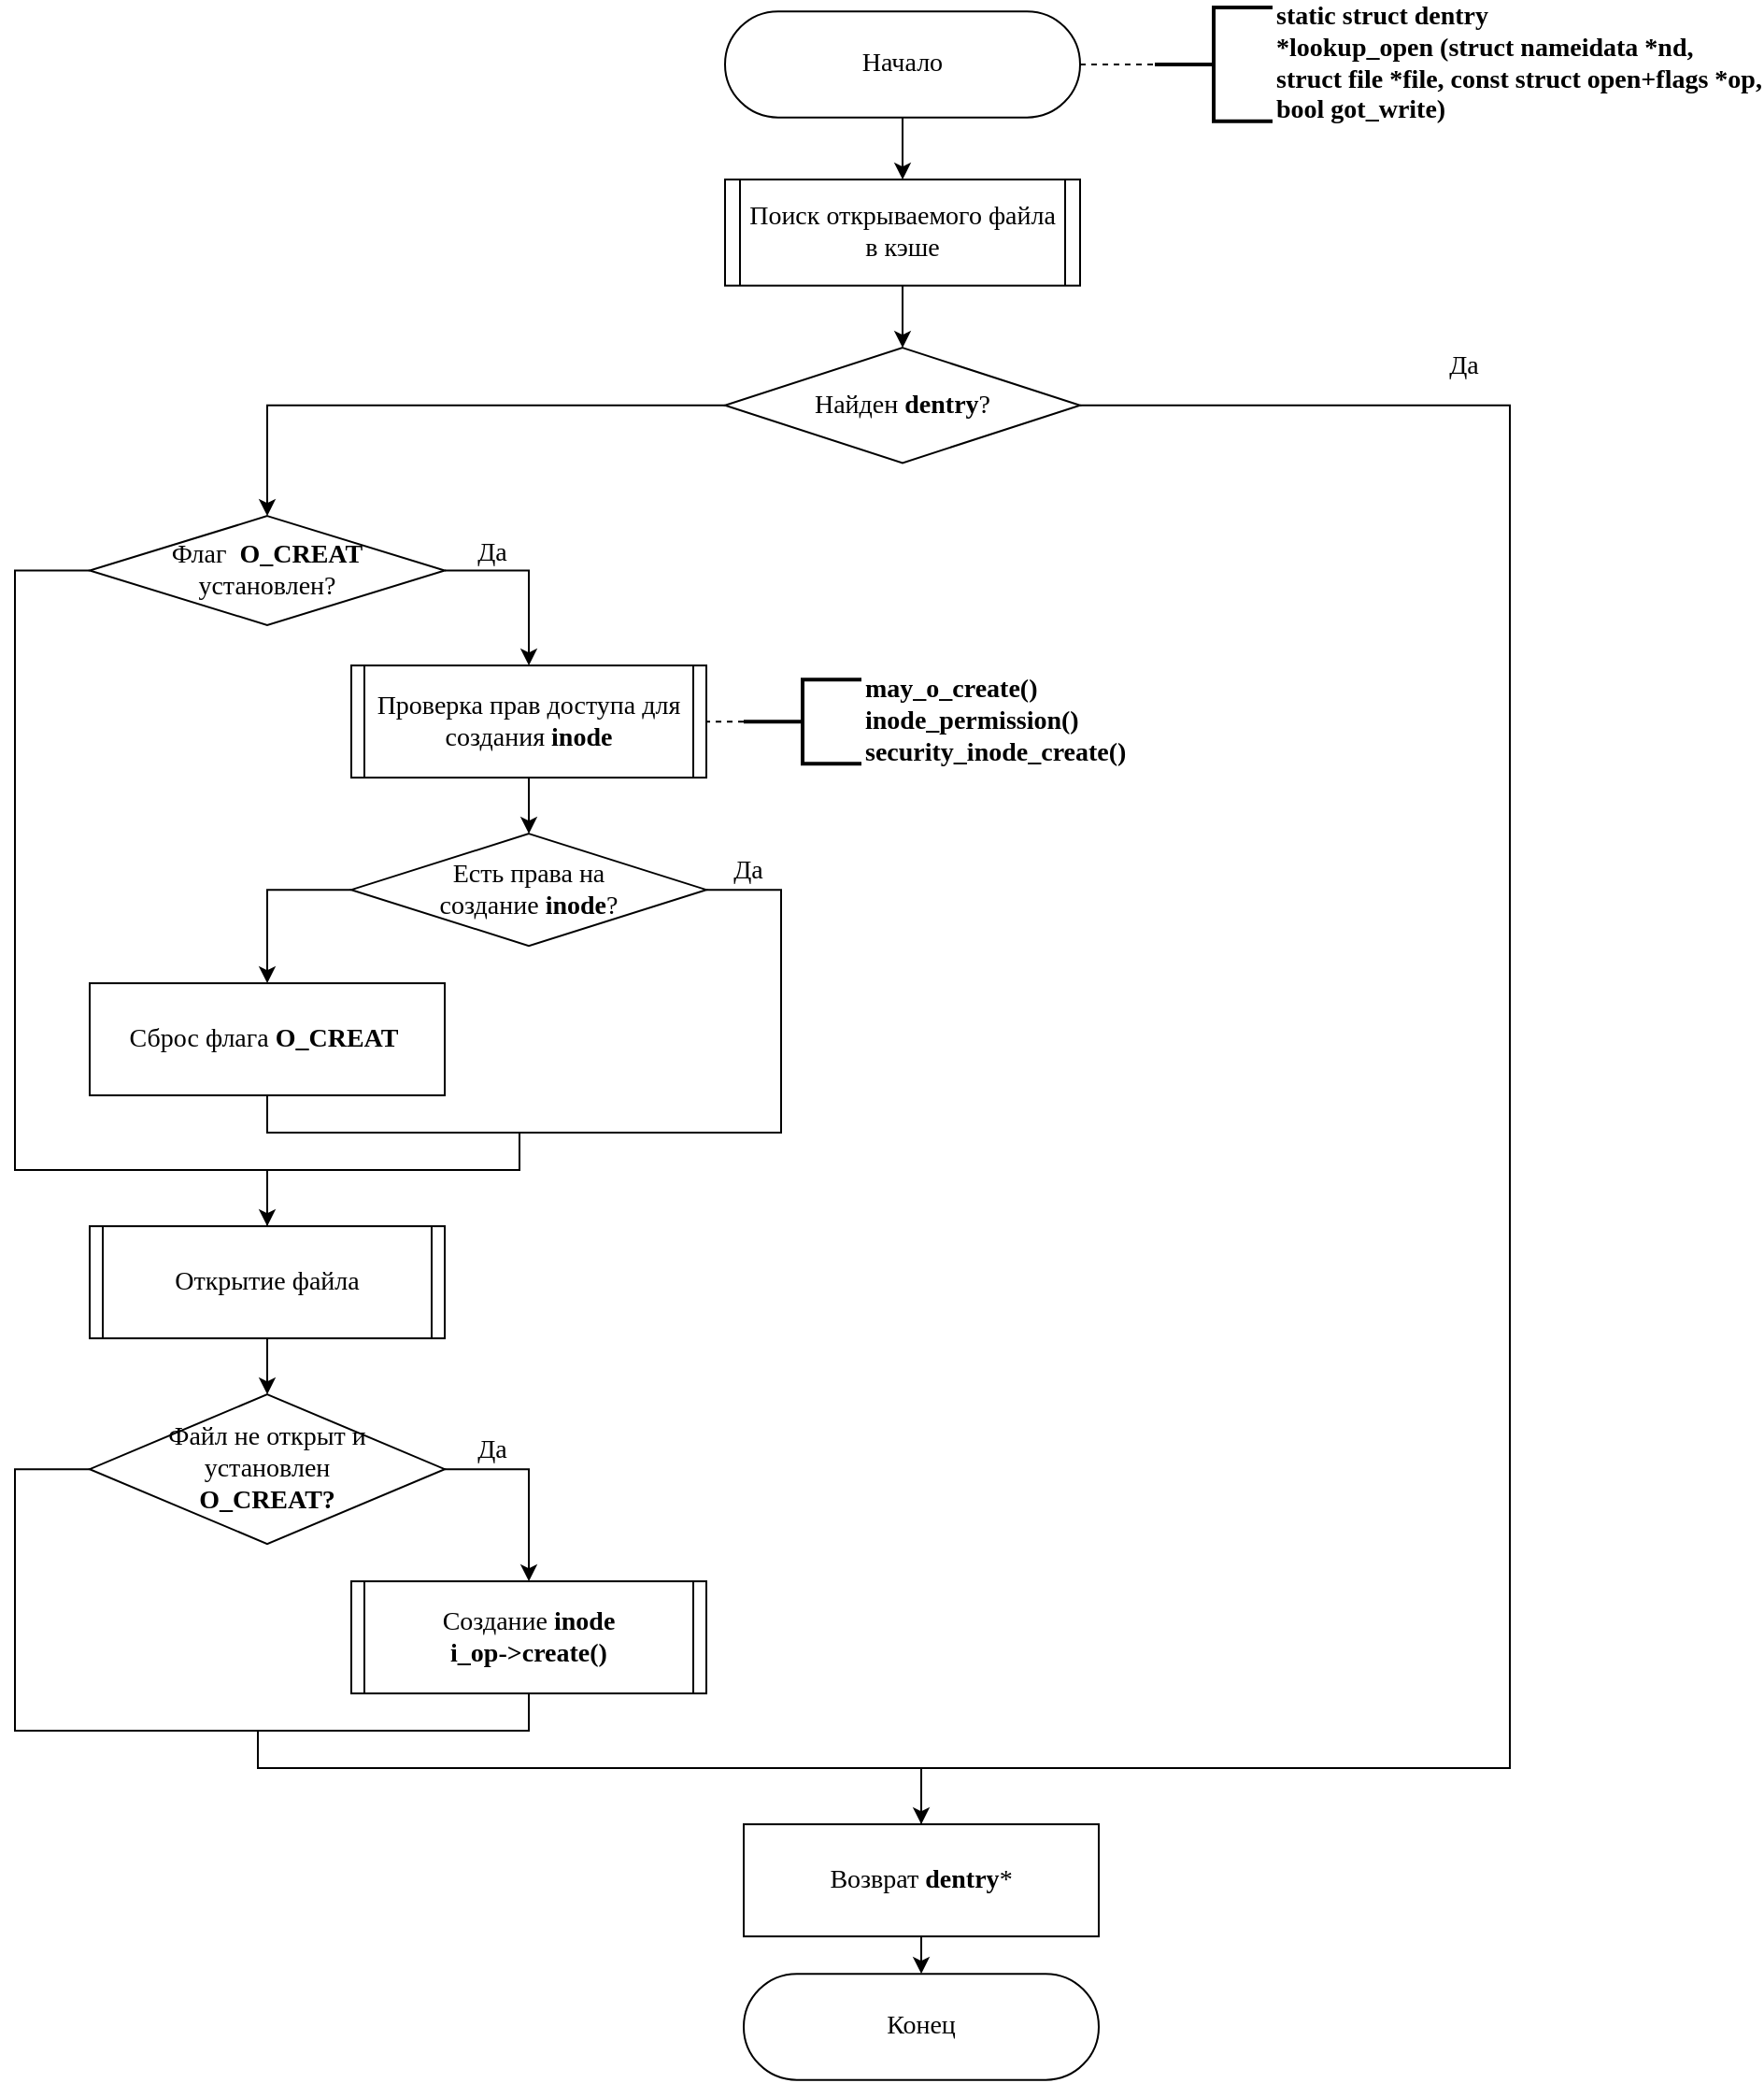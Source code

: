 <mxfile version="18.0.4" type="device"><diagram id="-JG8ODGA97n76T-Movgb" name="lookup_open"><mxGraphModel dx="1932" dy="1178" grid="1" gridSize="10" guides="1" tooltips="1" connect="1" arrows="1" fold="1" page="1" pageScale="1" pageWidth="1100" pageHeight="1200" math="0" shadow="0"><root><mxCell id="U5vRuPgu9j8nKIAFkHvW-0"/><mxCell id="U5vRuPgu9j8nKIAFkHvW-1" parent="U5vRuPgu9j8nKIAFkHvW-0"/><mxCell id="nzonYIUc0U8cNjU9LMnA-8" style="edgeStyle=orthogonalEdgeStyle;rounded=0;jumpStyle=none;html=1;exitX=0.5;exitY=1;exitDx=0;exitDy=0;entryX=0.5;entryY=0;entryDx=0;entryDy=0;fontFamily=Times New Roman;fontSize=14;fontColor=#000000;startArrow=none;startFill=0;endArrow=classic;endFill=1;" parent="U5vRuPgu9j8nKIAFkHvW-1" source="WhZK1INzqVhDGfOSh2xR-7" target="nzonYIUc0U8cNjU9LMnA-6" edge="1"><mxGeometry relative="1" as="geometry"/></mxCell><mxCell id="WhZK1INzqVhDGfOSh2xR-7" value="Поиск открываемого файла в кэше" style="shape=process;whiteSpace=wrap;html=1;backgroundOutline=1;fontSize=14;size=0.042;fontFamily=Times New Roman;" parent="U5vRuPgu9j8nKIAFkHvW-1" vertex="1"><mxGeometry x="490" y="138.07" width="190" height="56.75" as="geometry"/></mxCell><mxCell id="nzonYIUc0U8cNjU9LMnA-9" style="edgeStyle=orthogonalEdgeStyle;rounded=0;jumpStyle=none;html=1;exitX=1;exitY=0.5;exitDx=0;exitDy=0;entryX=0.5;entryY=0;entryDx=0;entryDy=0;fontFamily=Times New Roman;fontSize=14;fontColor=#000000;startArrow=none;startFill=0;endArrow=classic;endFill=1;" parent="U5vRuPgu9j8nKIAFkHvW-1" source="WhZK1INzqVhDGfOSh2xR-15" target="WhZK1INzqVhDGfOSh2xR-19" edge="1"><mxGeometry relative="1" as="geometry"/></mxCell><mxCell id="nzonYIUc0U8cNjU9LMnA-11" style="edgeStyle=orthogonalEdgeStyle;rounded=0;jumpStyle=none;html=1;exitX=0;exitY=0.5;exitDx=0;exitDy=0;entryX=0.5;entryY=0;entryDx=0;entryDy=0;fontFamily=Times New Roman;fontSize=14;fontColor=#000000;startArrow=none;startFill=0;endArrow=classic;endFill=1;" parent="U5vRuPgu9j8nKIAFkHvW-1" source="WhZK1INzqVhDGfOSh2xR-15" target="WhZK1INzqVhDGfOSh2xR-31" edge="1"><mxGeometry relative="1" as="geometry"><Array as="points"><mxPoint x="110" y="347.07"/><mxPoint x="110" y="668.07"/><mxPoint x="245" y="668.07"/></Array></mxGeometry></mxCell><mxCell id="WhZK1INzqVhDGfOSh2xR-15" value="Флаг&amp;nbsp; &lt;b&gt;O_CREAT&lt;/b&gt; &lt;br&gt;установлен?" style="rhombus;whiteSpace=wrap;html=1;fontSize=14;fontFamily=Times New Roman;" parent="U5vRuPgu9j8nKIAFkHvW-1" vertex="1"><mxGeometry x="150" y="318.07" width="190" height="58.38" as="geometry"/></mxCell><mxCell id="WhZK1INzqVhDGfOSh2xR-18" style="edgeStyle=orthogonalEdgeStyle;rounded=0;orthogonalLoop=1;jettySize=auto;html=1;exitX=0.5;exitY=1;exitDx=0;exitDy=0;endArrow=classic;endFill=1;fontSize=14;fontFamily=Times New Roman;" parent="U5vRuPgu9j8nKIAFkHvW-1" source="WhZK1INzqVhDGfOSh2xR-19" target="WhZK1INzqVhDGfOSh2xR-22" edge="1"><mxGeometry relative="1" as="geometry"/></mxCell><mxCell id="WhZK1INzqVhDGfOSh2xR-19" value="Проверка прав доступа для создания &lt;b&gt;inode&lt;/b&gt;" style="shape=process;whiteSpace=wrap;html=1;backgroundOutline=1;fontSize=14;size=0.038;fontFamily=Times New Roman;" parent="U5vRuPgu9j8nKIAFkHvW-1" vertex="1"><mxGeometry x="290" y="398.07" width="190" height="60" as="geometry"/></mxCell><mxCell id="WhZK1INzqVhDGfOSh2xR-20" style="edgeStyle=orthogonalEdgeStyle;rounded=0;orthogonalLoop=1;jettySize=auto;html=1;exitX=0;exitY=0.5;exitDx=0;exitDy=0;endArrow=classic;endFill=1;fontSize=14;fontFamily=Times New Roman;" parent="U5vRuPgu9j8nKIAFkHvW-1" source="WhZK1INzqVhDGfOSh2xR-22" target="WhZK1INzqVhDGfOSh2xR-24" edge="1"><mxGeometry relative="1" as="geometry"/></mxCell><mxCell id="WhZK1INzqVhDGfOSh2xR-35" style="edgeStyle=orthogonalEdgeStyle;rounded=0;orthogonalLoop=1;jettySize=auto;html=1;exitX=1;exitY=0.5;exitDx=0;exitDy=0;entryX=0.5;entryY=1;entryDx=0;entryDy=0;startArrow=none;startFill=0;endArrow=none;endFill=0;fontSize=14;fontFamily=Times New Roman;" parent="U5vRuPgu9j8nKIAFkHvW-1" source="WhZK1INzqVhDGfOSh2xR-22" target="WhZK1INzqVhDGfOSh2xR-24" edge="1"><mxGeometry relative="1" as="geometry"><Array as="points"><mxPoint x="520" y="518.07"/><mxPoint x="520" y="648.07"/><mxPoint x="245" y="648.07"/></Array></mxGeometry></mxCell><mxCell id="WhZK1INzqVhDGfOSh2xR-22" value="Есть права на &lt;br style=&quot;font-size: 14px&quot;&gt;создание &lt;b&gt;inode&lt;/b&gt;?" style="rhombus;whiteSpace=wrap;html=1;fontSize=14;fontFamily=Times New Roman;" parent="U5vRuPgu9j8nKIAFkHvW-1" vertex="1"><mxGeometry x="290" y="488.07" width="190" height="60" as="geometry"/></mxCell><mxCell id="WhZK1INzqVhDGfOSh2xR-24" value="Сброс флага&amp;nbsp;&lt;b&gt;O_CREAT&lt;/b&gt;&amp;nbsp;" style="rounded=0;whiteSpace=wrap;html=1;fontSize=14;fontFamily=Times New Roman;" parent="U5vRuPgu9j8nKIAFkHvW-1" vertex="1"><mxGeometry x="150" y="568.07" width="190" height="60" as="geometry"/></mxCell><mxCell id="WhZK1INzqVhDGfOSh2xR-28" value="Да" style="text;html=1;align=center;verticalAlign=middle;resizable=0;points=[];autosize=1;fontSize=14;fontFamily=Times New Roman;" parent="U5vRuPgu9j8nKIAFkHvW-1" vertex="1"><mxGeometry x="870" y="228.07" width="30" height="20" as="geometry"/></mxCell><mxCell id="WhZK1INzqVhDGfOSh2xR-29" value="Да" style="text;html=1;align=center;verticalAlign=middle;resizable=0;points=[];autosize=1;fontSize=14;fontFamily=Times New Roman;" parent="U5vRuPgu9j8nKIAFkHvW-1" vertex="1"><mxGeometry x="350" y="328.07" width="30" height="20" as="geometry"/></mxCell><mxCell id="WhZK1INzqVhDGfOSh2xR-30" value="Да" style="text;html=1;align=center;verticalAlign=middle;resizable=0;points=[];autosize=1;fontSize=14;fontFamily=Times New Roman;" parent="U5vRuPgu9j8nKIAFkHvW-1" vertex="1"><mxGeometry x="487" y="498.07" width="30" height="20" as="geometry"/></mxCell><mxCell id="WhZK1INzqVhDGfOSh2xR-44" style="edgeStyle=orthogonalEdgeStyle;rounded=0;orthogonalLoop=1;jettySize=auto;html=1;exitX=0.5;exitY=1;exitDx=0;exitDy=0;startArrow=none;startFill=0;endArrow=classic;endFill=1;fontSize=14;fontFamily=Times New Roman;" parent="U5vRuPgu9j8nKIAFkHvW-1" source="WhZK1INzqVhDGfOSh2xR-31" target="WhZK1INzqVhDGfOSh2xR-32" edge="1"><mxGeometry relative="1" as="geometry"/></mxCell><mxCell id="nzonYIUc0U8cNjU9LMnA-12" style="edgeStyle=orthogonalEdgeStyle;rounded=0;jumpStyle=none;html=1;exitX=0.5;exitY=0;exitDx=0;exitDy=0;fontFamily=Times New Roman;fontSize=14;fontColor=#000000;startArrow=none;startFill=0;endArrow=none;endFill=0;" parent="U5vRuPgu9j8nKIAFkHvW-1" source="WhZK1INzqVhDGfOSh2xR-31" edge="1"><mxGeometry relative="1" as="geometry"><mxPoint x="380" y="648.07" as="targetPoint"/><Array as="points"><mxPoint x="245" y="668.07"/><mxPoint x="380" y="668.07"/></Array></mxGeometry></mxCell><mxCell id="WhZK1INzqVhDGfOSh2xR-31" value="Открытие файла" style="shape=process;whiteSpace=wrap;html=1;backgroundOutline=1;fontSize=14;size=0.038;fontFamily=Times New Roman;" parent="U5vRuPgu9j8nKIAFkHvW-1" vertex="1"><mxGeometry x="150" y="698.07" width="190" height="60" as="geometry"/></mxCell><mxCell id="WhZK1INzqVhDGfOSh2xR-45" style="edgeStyle=orthogonalEdgeStyle;rounded=0;orthogonalLoop=1;jettySize=auto;html=1;exitX=0;exitY=0.5;exitDx=0;exitDy=0;entryX=0.5;entryY=1;entryDx=0;entryDy=0;startArrow=none;startFill=0;endArrow=none;endFill=0;fontSize=14;fontFamily=Times New Roman;" parent="U5vRuPgu9j8nKIAFkHvW-1" source="WhZK1INzqVhDGfOSh2xR-32" target="WhZK1INzqVhDGfOSh2xR-33" edge="1"><mxGeometry relative="1" as="geometry"><Array as="points"><mxPoint x="110" y="828.07"/><mxPoint x="110" y="968.07"/><mxPoint x="385" y="968.07"/></Array></mxGeometry></mxCell><mxCell id="WhZK1INzqVhDGfOSh2xR-46" style="edgeStyle=orthogonalEdgeStyle;rounded=0;orthogonalLoop=1;jettySize=auto;html=1;exitX=1;exitY=0.5;exitDx=0;exitDy=0;entryX=0.5;entryY=0;entryDx=0;entryDy=0;startArrow=none;startFill=0;endArrow=classic;endFill=1;fontSize=14;fontFamily=Times New Roman;" parent="U5vRuPgu9j8nKIAFkHvW-1" source="WhZK1INzqVhDGfOSh2xR-32" target="WhZK1INzqVhDGfOSh2xR-33" edge="1"><mxGeometry relative="1" as="geometry"/></mxCell><mxCell id="WhZK1INzqVhDGfOSh2xR-32" value="Файл не открыт&amp;nbsp;и &lt;br&gt;установлен &lt;br&gt;&lt;b&gt;O_CREAT?&lt;/b&gt;" style="rhombus;whiteSpace=wrap;html=1;fontSize=14;fontFamily=Times New Roman;" parent="U5vRuPgu9j8nKIAFkHvW-1" vertex="1"><mxGeometry x="150" y="788.07" width="190" height="80" as="geometry"/></mxCell><mxCell id="WhZK1INzqVhDGfOSh2xR-33" value="Создание &lt;b&gt;inode&lt;/b&gt;&lt;br style=&quot;font-size: 14px&quot;&gt;&lt;b&gt;i_op-&amp;gt;create()&lt;/b&gt;" style="shape=process;whiteSpace=wrap;html=1;backgroundOutline=1;fontSize=14;size=0.038;fontFamily=Times New Roman;" parent="U5vRuPgu9j8nKIAFkHvW-1" vertex="1"><mxGeometry x="290" y="888.07" width="190" height="60" as="geometry"/></mxCell><mxCell id="u6mo5AdLxXKt6vdqGz7g-0" style="edgeStyle=orthogonalEdgeStyle;rounded=0;orthogonalLoop=1;jettySize=auto;html=1;exitX=0;exitY=0.5;exitDx=0;exitDy=0;exitPerimeter=0;entryX=1;entryY=0.5;entryDx=0;entryDy=0;endArrow=none;endFill=0;dashed=1;fontFamily=Times New Roman;fontSize=14;" parent="U5vRuPgu9j8nKIAFkHvW-1" source="WhZK1INzqVhDGfOSh2xR-39" target="WhZK1INzqVhDGfOSh2xR-19" edge="1"><mxGeometry relative="1" as="geometry"/></mxCell><mxCell id="WhZK1INzqVhDGfOSh2xR-39" value="&lt;div style=&quot;font-size: 14px&quot;&gt;&lt;b&gt;may_o_create()&lt;br style=&quot;font-size: 14px&quot;&gt;inode_permission()&lt;br style=&quot;font-size: 14px&quot;&gt;security_inode_create()&lt;/b&gt;&lt;/div&gt;" style="strokeWidth=2;html=1;shape=mxgraph.flowchart.annotation_2;align=left;labelPosition=right;pointerEvents=1;fontSize=14;fontFamily=Times New Roman;" parent="U5vRuPgu9j8nKIAFkHvW-1" vertex="1"><mxGeometry x="500" y="405.57" width="63" height="45" as="geometry"/></mxCell><mxCell id="WhZK1INzqVhDGfOSh2xR-48" value="Да" style="text;html=1;align=center;verticalAlign=middle;resizable=0;points=[];autosize=1;fontSize=14;fontFamily=Times New Roman;" parent="U5vRuPgu9j8nKIAFkHvW-1" vertex="1"><mxGeometry x="350" y="808.07" width="30" height="20" as="geometry"/></mxCell><mxCell id="nzonYIUc0U8cNjU9LMnA-14" style="edgeStyle=orthogonalEdgeStyle;rounded=0;jumpStyle=none;html=1;exitX=0.5;exitY=1;exitDx=0;exitDy=0;entryX=0.5;entryY=0;entryDx=0;entryDy=0;fontFamily=Times New Roman;fontSize=14;fontColor=#000000;startArrow=none;startFill=0;endArrow=classic;endFill=1;" parent="U5vRuPgu9j8nKIAFkHvW-1" source="R0YmoriX4Q53E1-Ylb6N-0" target="nzonYIUc0U8cNjU9LMnA-1" edge="1"><mxGeometry relative="1" as="geometry"/></mxCell><mxCell id="nzonYIUc0U8cNjU9LMnA-18" style="edgeStyle=orthogonalEdgeStyle;rounded=0;jumpStyle=none;html=1;exitX=0.5;exitY=0;exitDx=0;exitDy=0;fontFamily=Times New Roman;fontSize=14;fontColor=#000000;startArrow=none;startFill=0;endArrow=none;endFill=0;" parent="U5vRuPgu9j8nKIAFkHvW-1" source="R0YmoriX4Q53E1-Ylb6N-0" edge="1"><mxGeometry relative="1" as="geometry"><mxPoint x="240" y="968.07" as="targetPoint"/><Array as="points"><mxPoint x="595" y="988.07"/><mxPoint x="240" y="988.07"/></Array></mxGeometry></mxCell><mxCell id="R0YmoriX4Q53E1-Ylb6N-0" value="Возврат &lt;b&gt;dentry&lt;/b&gt;*" style="shape=process;whiteSpace=wrap;html=1;backgroundOutline=1;fontSize=14;size=0;fontFamily=Times New Roman;" parent="U5vRuPgu9j8nKIAFkHvW-1" vertex="1"><mxGeometry x="500" y="1018.07" width="190" height="60" as="geometry"/></mxCell><mxCell id="nzonYIUc0U8cNjU9LMnA-7" style="edgeStyle=orthogonalEdgeStyle;rounded=0;jumpStyle=none;html=1;exitX=0.5;exitY=1;exitDx=0;exitDy=0;entryX=0.5;entryY=0;entryDx=0;entryDy=0;fontFamily=Times New Roman;fontSize=14;fontColor=#000000;startArrow=none;startFill=0;endArrow=classic;endFill=1;" parent="U5vRuPgu9j8nKIAFkHvW-1" source="nzonYIUc0U8cNjU9LMnA-0" target="WhZK1INzqVhDGfOSh2xR-7" edge="1"><mxGeometry relative="1" as="geometry"/></mxCell><mxCell id="nzonYIUc0U8cNjU9LMnA-20" style="edgeStyle=orthogonalEdgeStyle;rounded=0;jumpStyle=none;html=1;exitX=1;exitY=0.5;exitDx=0;exitDy=0;entryX=0;entryY=0.5;entryDx=0;entryDy=0;entryPerimeter=0;fontFamily=Times New Roman;fontSize=14;fontColor=#000000;startArrow=none;startFill=0;endArrow=none;endFill=0;dashed=1;" parent="U5vRuPgu9j8nKIAFkHvW-1" source="nzonYIUc0U8cNjU9LMnA-0" target="nzonYIUc0U8cNjU9LMnA-19" edge="1"><mxGeometry relative="1" as="geometry"/></mxCell><mxCell id="nzonYIUc0U8cNjU9LMnA-0" value="Начало" style="rounded=1;whiteSpace=wrap;html=1;arcSize=50;fontSize=14;fontFamily=Times New Roman;" parent="U5vRuPgu9j8nKIAFkHvW-1" vertex="1"><mxGeometry x="490" y="48.07" width="190" height="56.75" as="geometry"/></mxCell><mxCell id="nzonYIUc0U8cNjU9LMnA-1" value="Конец" style="rounded=1;whiteSpace=wrap;html=1;arcSize=50;fontSize=14;fontFamily=Times New Roman;" parent="U5vRuPgu9j8nKIAFkHvW-1" vertex="1"><mxGeometry x="500" y="1098.07" width="190" height="56.75" as="geometry"/></mxCell><mxCell id="nzonYIUc0U8cNjU9LMnA-16" style="edgeStyle=orthogonalEdgeStyle;rounded=0;jumpStyle=none;html=1;exitX=1;exitY=0.5;exitDx=0;exitDy=0;fontFamily=Times New Roman;fontSize=14;fontColor=#000000;startArrow=none;startFill=0;endArrow=classic;endFill=1;entryX=0.5;entryY=0;entryDx=0;entryDy=0;" parent="U5vRuPgu9j8nKIAFkHvW-1" source="nzonYIUc0U8cNjU9LMnA-6" target="R0YmoriX4Q53E1-Ylb6N-0" edge="1"><mxGeometry relative="1" as="geometry"><mxPoint x="595" y="968.07" as="targetPoint"/><Array as="points"><mxPoint x="910" y="259.07"/><mxPoint x="910" y="988.07"/><mxPoint x="595" y="988.07"/></Array></mxGeometry></mxCell><mxCell id="nzonYIUc0U8cNjU9LMnA-17" style="edgeStyle=orthogonalEdgeStyle;rounded=0;jumpStyle=none;html=1;exitX=0;exitY=0.5;exitDx=0;exitDy=0;entryX=0.5;entryY=0;entryDx=0;entryDy=0;fontFamily=Times New Roman;fontSize=14;fontColor=#000000;startArrow=none;startFill=0;endArrow=classic;endFill=1;" parent="U5vRuPgu9j8nKIAFkHvW-1" source="nzonYIUc0U8cNjU9LMnA-6" target="WhZK1INzqVhDGfOSh2xR-15" edge="1"><mxGeometry relative="1" as="geometry"/></mxCell><mxCell id="nzonYIUc0U8cNjU9LMnA-6" value="Найден &lt;b&gt;dentry&lt;/b&gt;?" style="rhombus;whiteSpace=wrap;html=1;fontSize=14;fontFamily=Times New Roman;" parent="U5vRuPgu9j8nKIAFkHvW-1" vertex="1"><mxGeometry x="490" y="228.07" width="190" height="61.62" as="geometry"/></mxCell><mxCell id="nzonYIUc0U8cNjU9LMnA-19" value="&lt;div style=&quot;font-size: 14px&quot;&gt;&lt;b&gt;static struct dentry&amp;nbsp;&lt;/b&gt;&lt;/div&gt;&lt;div style=&quot;font-size: 14px&quot;&gt;&lt;b&gt;*lookup_open (struct nameidata *nd,&lt;/b&gt;&lt;/div&gt;&lt;div style=&quot;font-size: 14px&quot;&gt;&lt;b&gt;struct file *file, const struct open+flags *op,&lt;/b&gt;&lt;/div&gt;&lt;div style=&quot;font-size: 14px&quot;&gt;&lt;b&gt;bool got_write)&lt;/b&gt;&lt;/div&gt;" style="strokeWidth=2;html=1;shape=mxgraph.flowchart.annotation_2;align=left;labelPosition=right;pointerEvents=1;fontSize=14;fontFamily=Times New Roman;" parent="U5vRuPgu9j8nKIAFkHvW-1" vertex="1"><mxGeometry x="720" y="46" width="63" height="60.88" as="geometry"/></mxCell></root></mxGraphModel></diagram></mxfile>